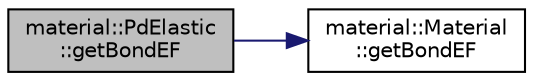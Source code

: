 digraph "material::PdElastic::getBondEF"
{
  edge [fontname="Helvetica",fontsize="10",labelfontname="Helvetica",labelfontsize="10"];
  node [fontname="Helvetica",fontsize="10",shape=record];
  rankdir="LR";
  Node7 [label="material::PdElastic\l::getBondEF",height=0.2,width=0.4,color="black", fillcolor="grey75", style="filled", fontcolor="black"];
  Node7 -> Node8 [color="midnightblue",fontsize="10",style="solid",fontname="Helvetica"];
  Node8 [label="material::Material\l::getBondEF",height=0.2,width=0.4,color="black", fillcolor="white", style="filled",URL="$classmaterial_1_1Material.html#a4a8e5ffa58e3ef9fca053242ab4606ba",tooltip="Returns energy and force between bond due to pairwise interaction. "];
}

